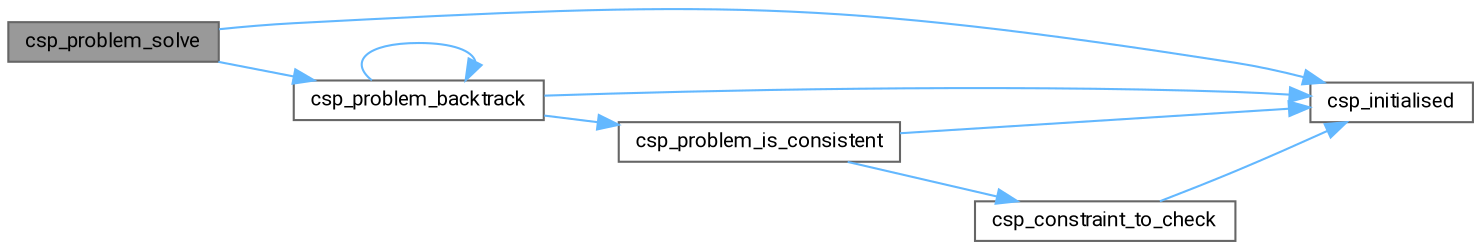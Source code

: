 digraph "csp_problem_solve"
{
 // LATEX_PDF_SIZE
  bgcolor="transparent";
  edge [fontname=Roboto,fontsize=10,labelfontname=Roboto,labelfontsize=10];
  node [fontname=Roboto,fontsize=10,shape=box,height=0.2,width=0.4];
  rankdir="LR";
  Node1 [id="Node000001",label="csp_problem_solve",height=0.2,width=0.4,color="gray40", fillcolor="grey60", style="filled", fontcolor="black",tooltip="Solves a CSP problem using the basic backtracking algorithm."];
  Node1 -> Node2 [id="edge1_Node000001_Node000002",color="steelblue1",style="solid",tooltip=" "];
  Node2 [id="Node000002",label="csp_initialised",height=0.2,width=0.4,color="grey40", fillcolor="white", style="filled",URL="$csp_8c.html#aca1712012517bff1090a471f502cf729",tooltip="Checks if the CSP library is initialized."];
  Node1 -> Node3 [id="edge2_Node000001_Node000003",color="steelblue1",style="solid",tooltip=" "];
  Node3 [id="Node000003",label="csp_problem_backtrack",height=0.2,width=0.4,color="grey40", fillcolor="white", style="filled",URL="$csp_8c.html#a44764bc53c05b60468d28bdbfbbf5353",tooltip="Recursively solves the CSP problem using backtracking from a given variable."];
  Node3 -> Node2 [id="edge3_Node000003_Node000002",color="steelblue1",style="solid",tooltip=" "];
  Node3 -> Node3 [id="edge4_Node000003_Node000003",color="steelblue1",style="solid",tooltip=" "];
  Node3 -> Node4 [id="edge5_Node000003_Node000004",color="steelblue1",style="solid",tooltip=" "];
  Node4 [id="Node000004",label="csp_problem_is_consistent",height=0.2,width=0.4,color="grey40", fillcolor="white", style="filled",URL="$csp_8c.html#aa99de6b1a87c93273c7e4df221ad4318",tooltip="Checks if the current partial assignment is consistent with all constraints."];
  Node4 -> Node5 [id="edge6_Node000004_Node000005",color="steelblue1",style="solid",tooltip=" "];
  Node5 [id="Node000005",label="csp_constraint_to_check",height=0.2,width=0.4,color="grey40", fillcolor="white", style="filled",URL="$csp_8c.html#a8e96fe29fce42103f0e6dc9cc5baa167",tooltip="Determines if a constraint can be checked at the current stage of problem solving."];
  Node5 -> Node2 [id="edge7_Node000005_Node000002",color="steelblue1",style="solid",tooltip=" "];
  Node4 -> Node2 [id="edge8_Node000004_Node000002",color="steelblue1",style="solid",tooltip=" "];
}
